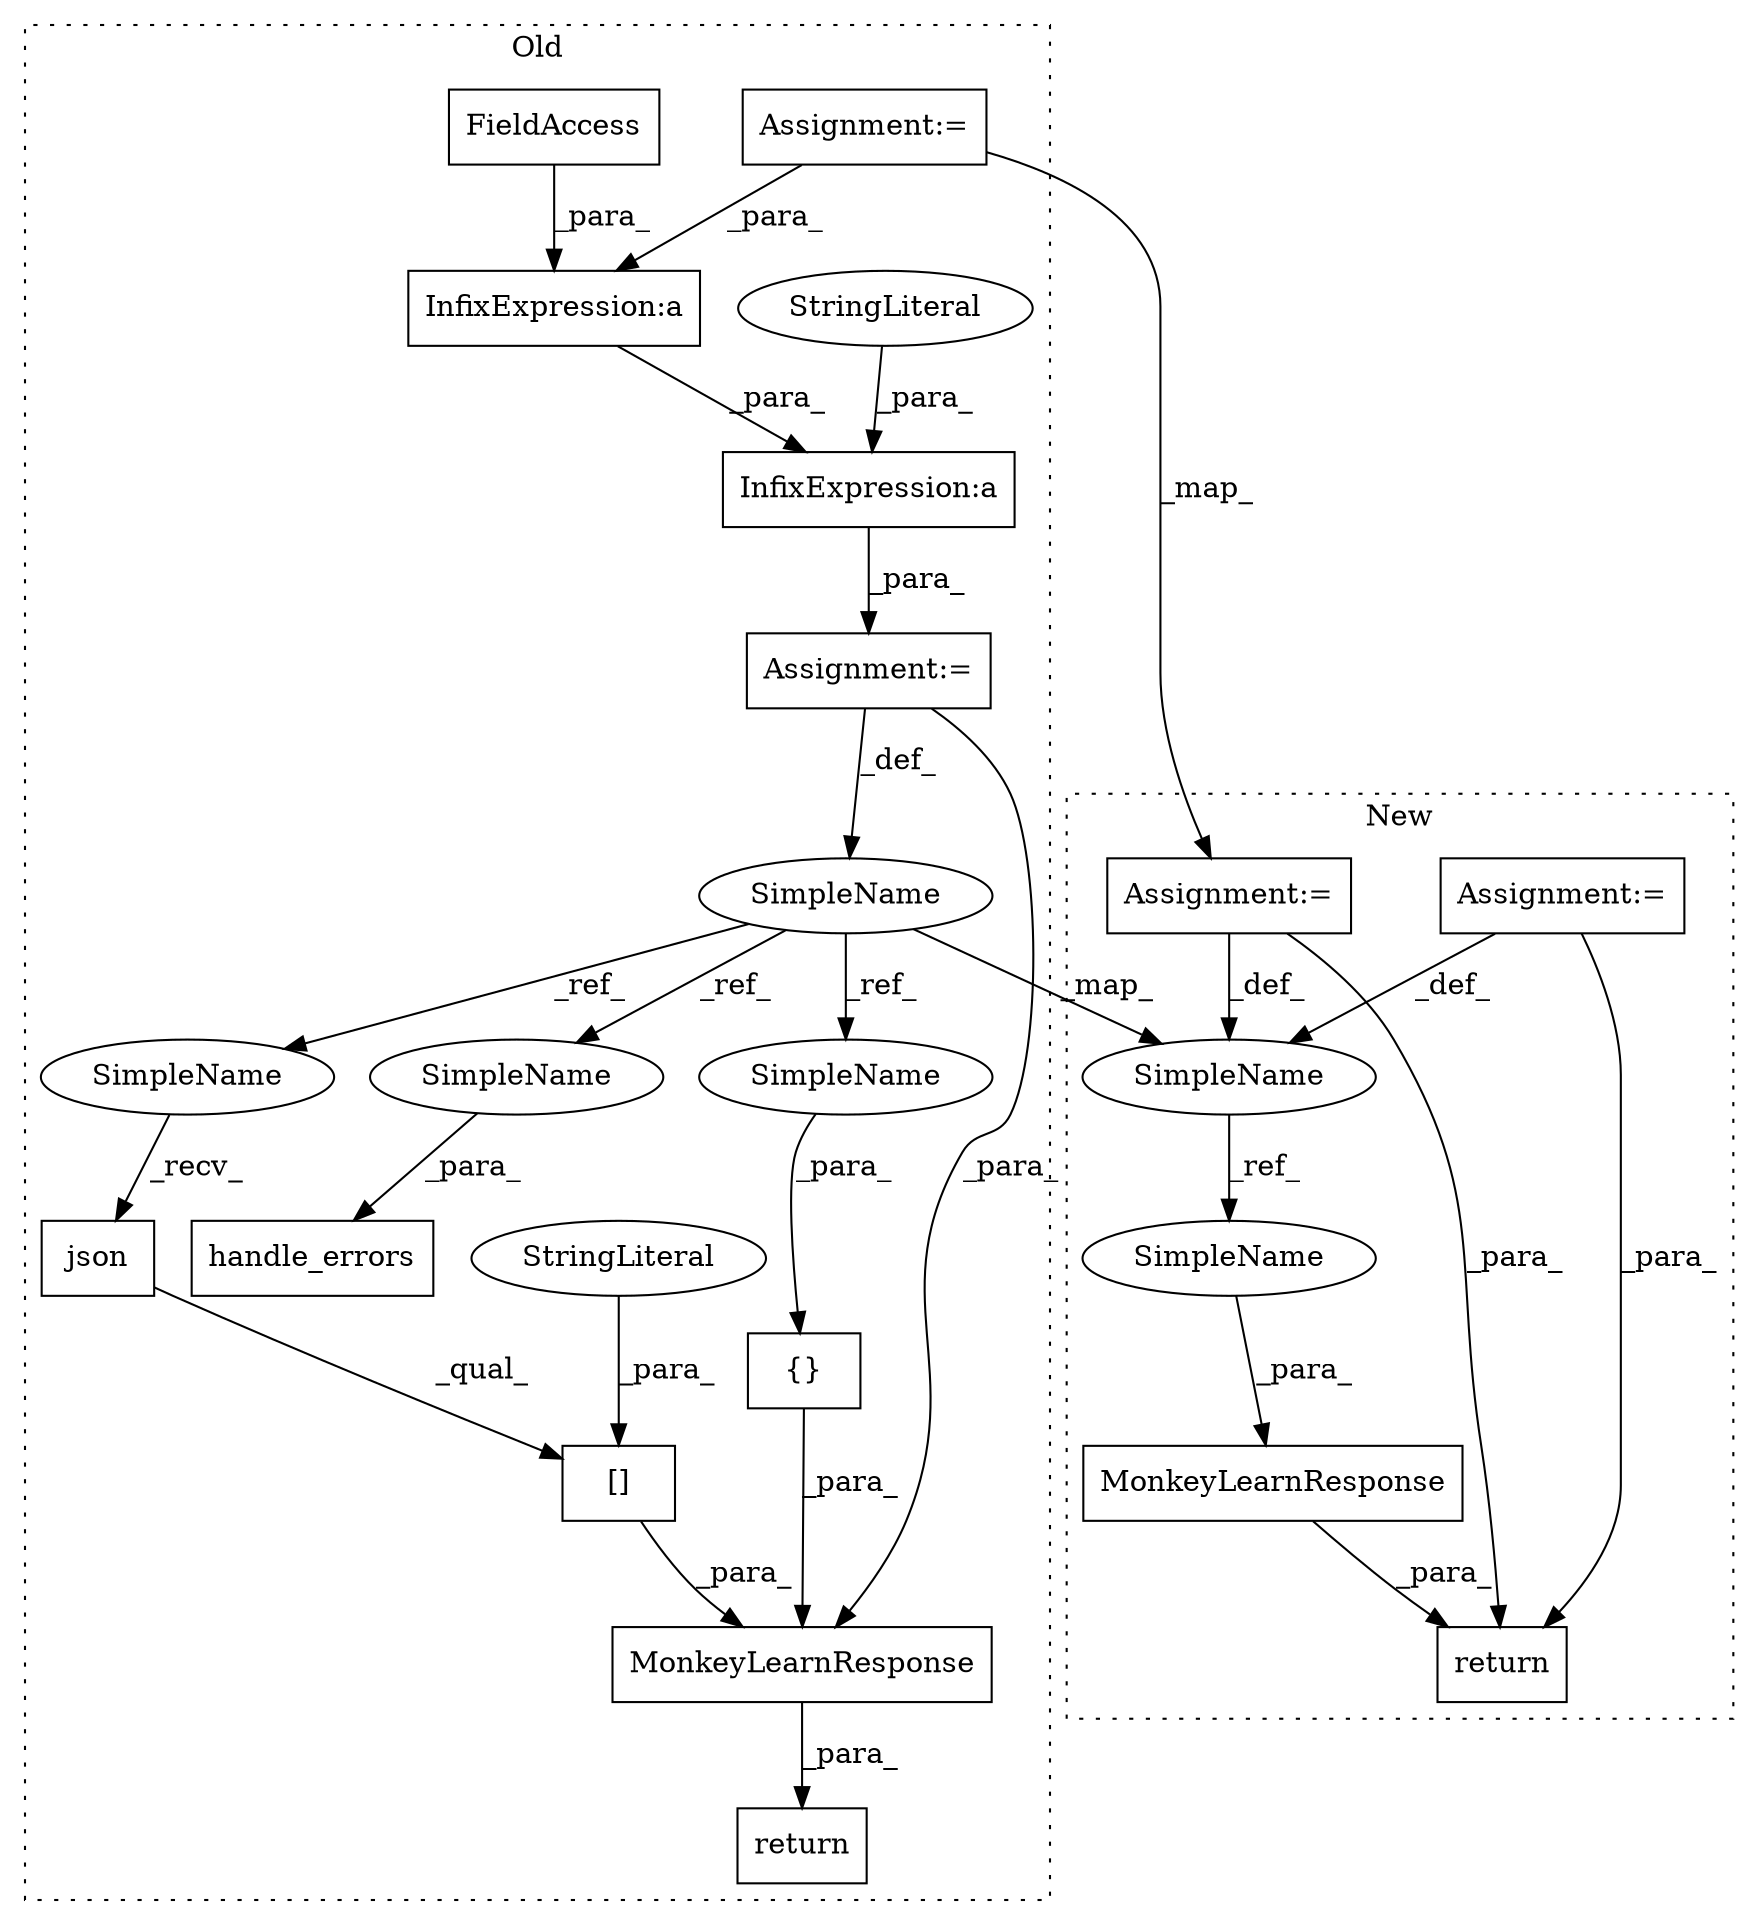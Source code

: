 digraph G {
subgraph cluster0 {
1 [label="handle_errors" a="32" s="9271,9293" l="14,1" shape="box"];
3 [label="InfixExpression:a" a="27" s="8918" l="3" shape="box"];
4 [label="{}" a="4" s="9362,9371" l="1,1" shape="box"];
5 [label="[]" a="2" s="9327,9351" l="16,1" shape="box"];
6 [label="SimpleName" a="42" s="9197" l="8" shape="ellipse"];
8 [label="StringLiteral" a="45" s="9343" l="8" shape="ellipse"];
9 [label="FieldAccess" a="22" s="8905" l="13" shape="box"];
10 [label="json" a="32" s="9336" l="6" shape="box"];
12 [label="Assignment:=" a="7" s="8900" l="1" shape="box"];
13 [label="return" a="41" s="9300" l="7" shape="box"];
15 [label="MonkeyLearnResponse" a="32" s="9307,9372" l="20,1" shape="box"];
16 [label="InfixExpression:a" a="27" s="8972" l="3" shape="box"];
17 [label="StringLiteral" a="45" s="8975" l="3" shape="ellipse"];
19 [label="Assignment:=" a="7" s="8737" l="9" shape="box"];
21 [label="SimpleName" a="42" s="9363" l="8" shape="ellipse"];
22 [label="SimpleName" a="42" s="9285" l="8" shape="ellipse"];
23 [label="SimpleName" a="42" s="9327" l="8" shape="ellipse"];
label = "Old";
style="dotted";
}
subgraph cluster1 {
2 [label="MonkeyLearnResponse" a="32" s="5986,6014" l="20,1" shape="box"];
7 [label="SimpleName" a="42" s="5910" l="8" shape="ellipse"];
11 [label="Assignment:=" a="7" s="5860" l="1" shape="box"];
14 [label="return" a="41" s="5979" l="7" shape="box"];
18 [label="Assignment:=" a="7" s="5682" l="18" shape="box"];
20 [label="SimpleName" a="42" s="6006" l="8" shape="ellipse"];
label = "New";
style="dotted";
}
2 -> 14 [label="_para_"];
3 -> 16 [label="_para_"];
4 -> 15 [label="_para_"];
5 -> 15 [label="_para_"];
6 -> 21 [label="_ref_"];
6 -> 7 [label="_map_"];
6 -> 22 [label="_ref_"];
6 -> 23 [label="_ref_"];
7 -> 20 [label="_ref_"];
8 -> 5 [label="_para_"];
9 -> 3 [label="_para_"];
10 -> 5 [label="_qual_"];
11 -> 14 [label="_para_"];
11 -> 7 [label="_def_"];
12 -> 15 [label="_para_"];
12 -> 6 [label="_def_"];
15 -> 13 [label="_para_"];
16 -> 12 [label="_para_"];
17 -> 16 [label="_para_"];
18 -> 7 [label="_def_"];
18 -> 14 [label="_para_"];
19 -> 18 [label="_map_"];
19 -> 3 [label="_para_"];
20 -> 2 [label="_para_"];
21 -> 4 [label="_para_"];
22 -> 1 [label="_para_"];
23 -> 10 [label="_recv_"];
}